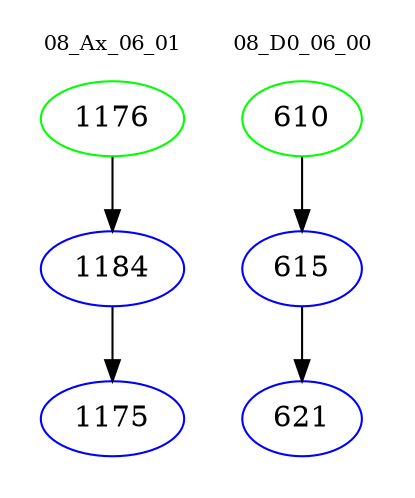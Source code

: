 digraph{
subgraph cluster_0 {
color = white
label = "08_Ax_06_01";
fontsize=10;
T0_1176 [label="1176", color="green"]
T0_1176 -> T0_1184 [color="black"]
T0_1184 [label="1184", color="blue"]
T0_1184 -> T0_1175 [color="black"]
T0_1175 [label="1175", color="blue"]
}
subgraph cluster_1 {
color = white
label = "08_D0_06_00";
fontsize=10;
T1_610 [label="610", color="green"]
T1_610 -> T1_615 [color="black"]
T1_615 [label="615", color="blue"]
T1_615 -> T1_621 [color="black"]
T1_621 [label="621", color="blue"]
}
}
